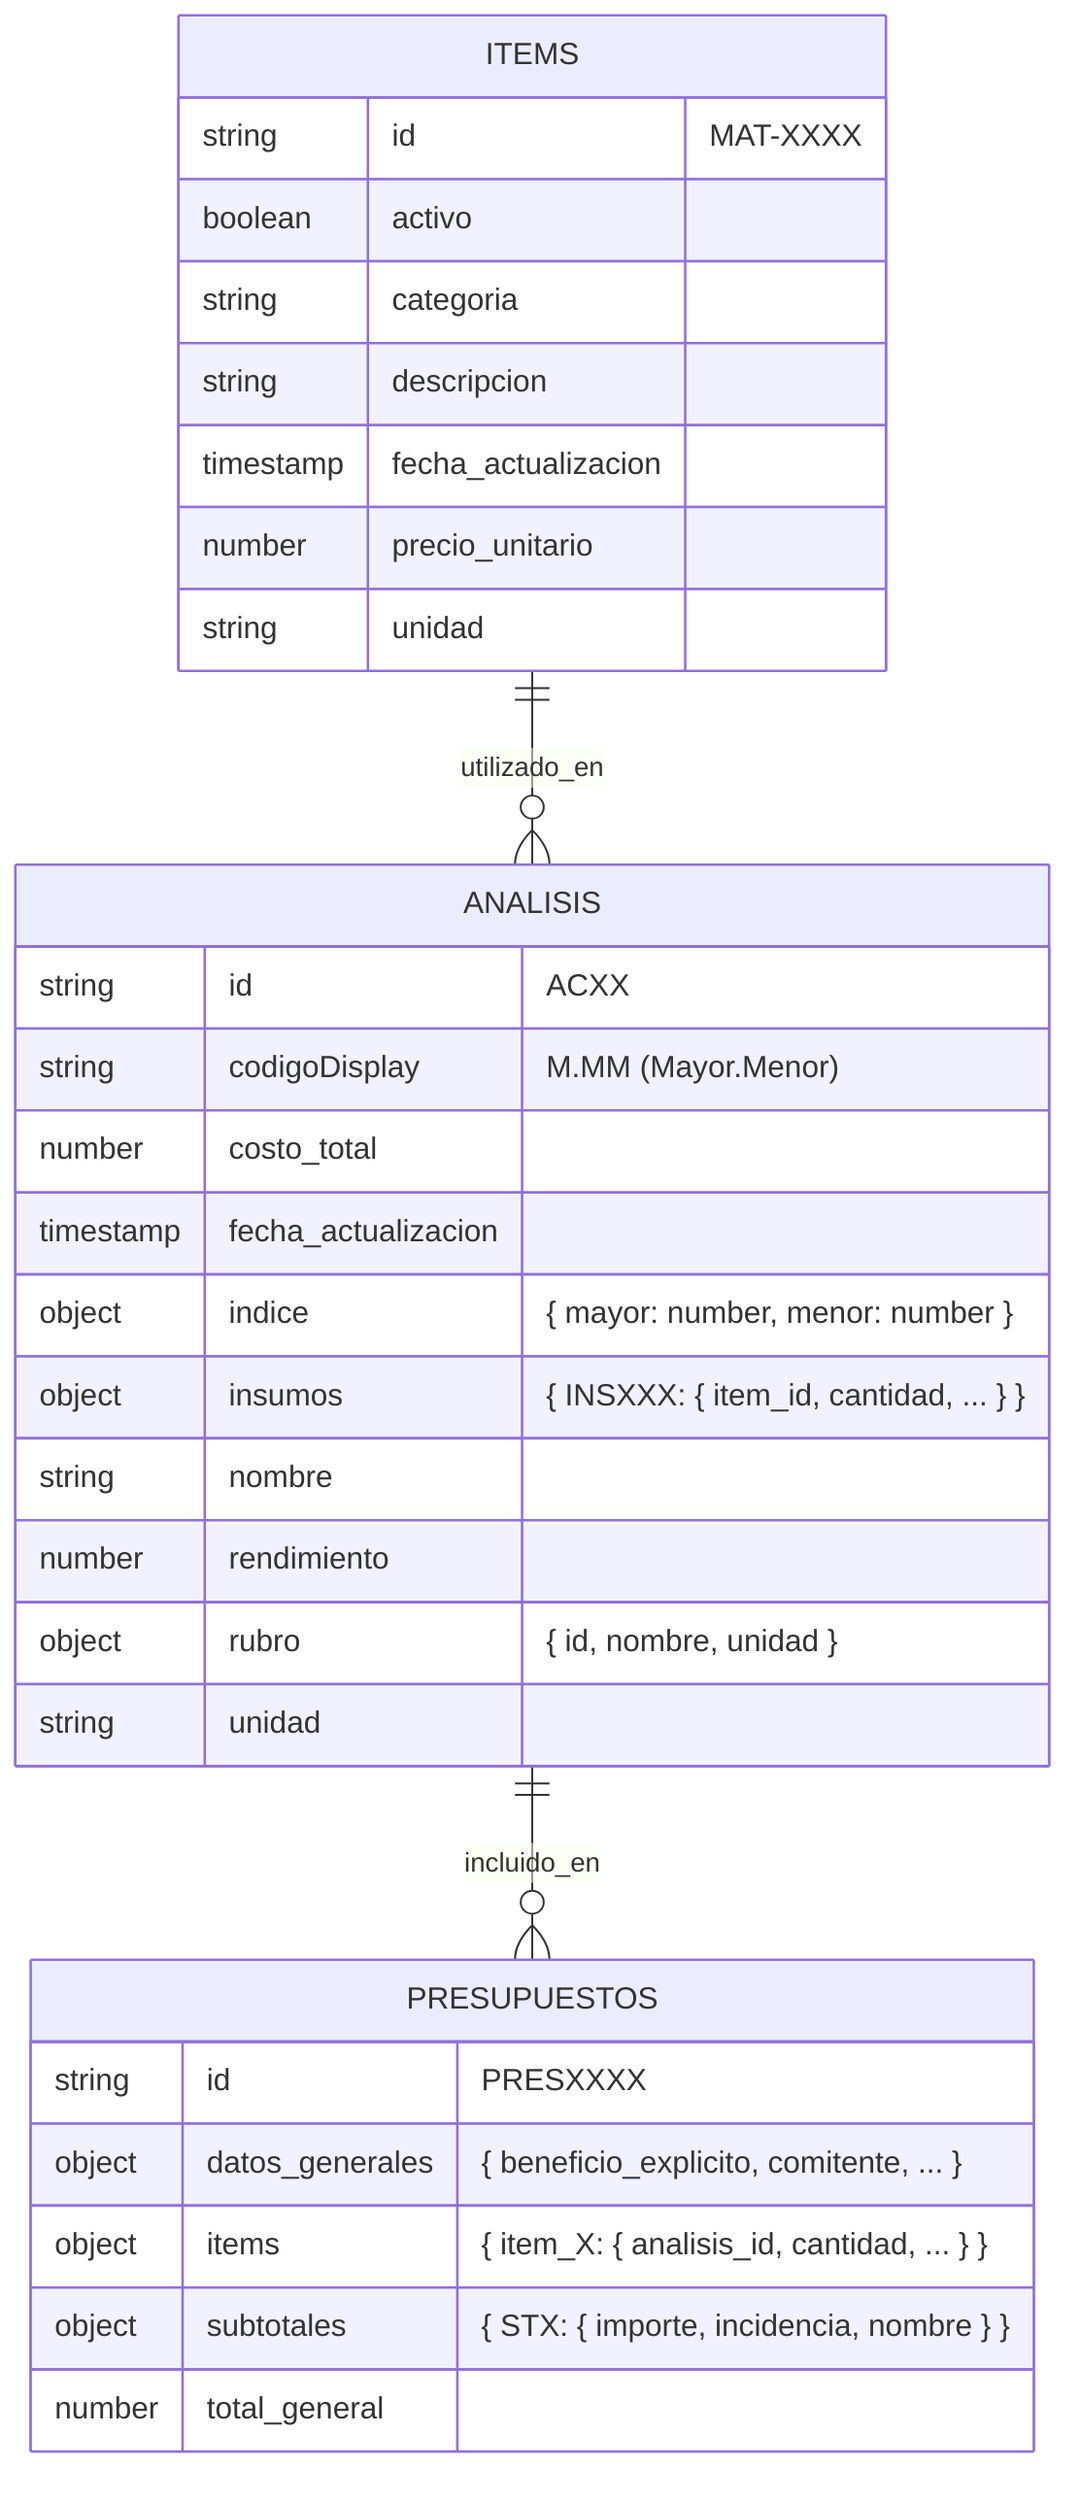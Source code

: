 erDiagram
    ITEMS ||--o{ ANALISIS : "utilizado_en"
    ANALISIS ||--o{ PRESUPUESTOS : "incluido_en"
    
    ITEMS {
        string id "MAT-XXXX"
        boolean activo
        string categoria
        string descripcion
        timestamp fecha_actualizacion
        number precio_unitario
        string unidad
    }
    
    ANALISIS {
        string id "ACXX"
        string codigoDisplay "M.MM (Mayor.Menor)"
        number costo_total
        timestamp fecha_actualizacion
        object indice "{ mayor: number, menor: number }"
        object insumos "{ INSXXX: { item_id, cantidad, ... } }"
        string nombre
        number rendimiento
        object rubro "{ id, nombre, unidad }"
        string unidad
    }
    
    PRESUPUESTOS {
        string id "PRESXXXX"
        object datos_generales "{ beneficio_explicito, comitente, ... }"
        object items "{ item_X: { analisis_id, cantidad, ... } }"
        object subtotales "{ STX: { importe, incidencia, nombre } }"
        number total_general
    }